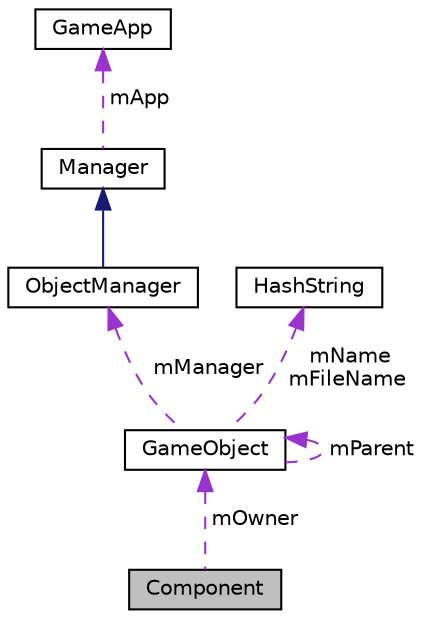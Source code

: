 digraph "Component"
{
  edge [fontname="Helvetica",fontsize="10",labelfontname="Helvetica",labelfontsize="10"];
  node [fontname="Helvetica",fontsize="10",shape=record];
  Node1 [label="Component",height=0.2,width=0.4,color="black", fillcolor="grey75", style="filled", fontcolor="black"];
  Node2 -> Node1 [dir="back",color="darkorchid3",fontsize="10",style="dashed",label=" mOwner" ,fontname="Helvetica"];
  Node2 [label="GameObject",height=0.2,width=0.4,color="black", fillcolor="white", style="filled",URL="$classGameObject.html"];
  Node2 -> Node2 [dir="back",color="darkorchid3",fontsize="10",style="dashed",label=" mParent" ,fontname="Helvetica"];
  Node3 -> Node2 [dir="back",color="darkorchid3",fontsize="10",style="dashed",label=" mManager" ,fontname="Helvetica"];
  Node3 [label="ObjectManager",height=0.2,width=0.4,color="black", fillcolor="white", style="filled",URL="$classObjectManager.html"];
  Node4 -> Node3 [dir="back",color="midnightblue",fontsize="10",style="solid",fontname="Helvetica"];
  Node4 [label="Manager",height=0.2,width=0.4,color="black", fillcolor="white", style="filled",URL="$classManager.html"];
  Node5 -> Node4 [dir="back",color="darkorchid3",fontsize="10",style="dashed",label=" mApp" ,fontname="Helvetica"];
  Node5 [label="GameApp",height=0.2,width=0.4,color="black", fillcolor="white", style="filled",URL="$classGameApp.html"];
  Node6 -> Node2 [dir="back",color="darkorchid3",fontsize="10",style="dashed",label=" mName\nmFileName" ,fontname="Helvetica"];
  Node6 [label="HashString",height=0.2,width=0.4,color="black", fillcolor="white", style="filled",URL="$classHashString.html"];
}
